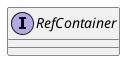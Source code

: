 /'
 '  UML file for RefContainer interface
 '/

@startuml
interface RefContainer {
!ifdef SHOW_CONTENT
    #{abstract} abstract Map<string, weak Node> references
    ----
    +{abstract} virtual void add_reference (Dcs.Node node)
!endif
}
@enduml
